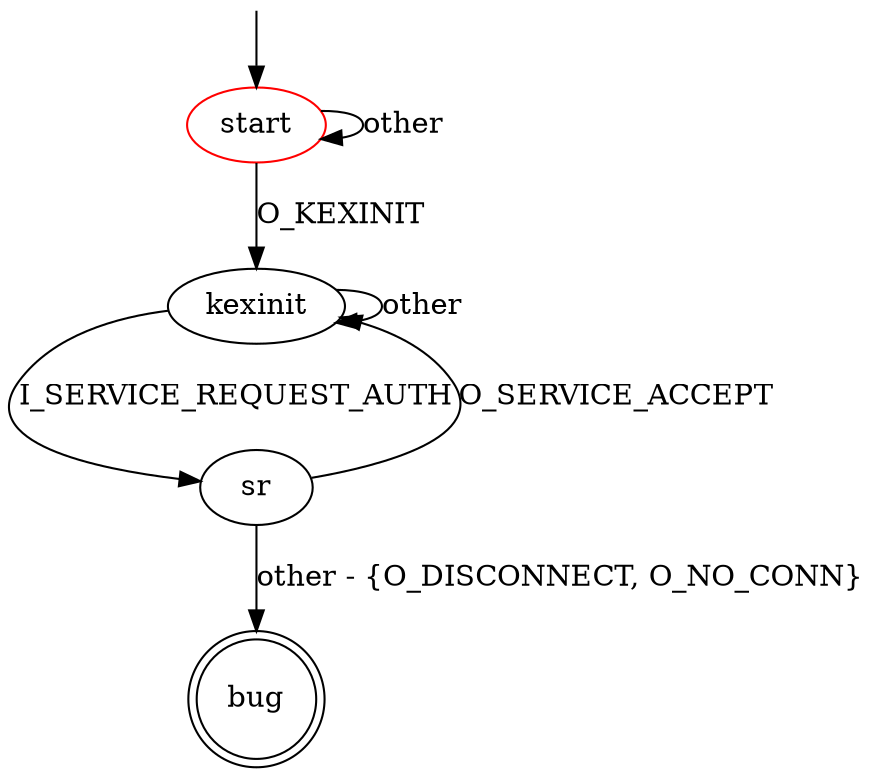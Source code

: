 digraph G {
label=""
start [color="red"]
bug [shape="doublecircle"]

start -> kexinit [label="O_KEXINIT"]
start -> start [label="other"]
kexinit -> sr [label="I_SERVICE_REQUEST_AUTH"]
kexinit -> kexinit [label="other"]
sr -> bug [label="other - {O_DISCONNECT, O_NO_CONN}"]
sr -> kexinit [label="O_SERVICE_ACCEPT"]


__start0 [label="" shape="none" width="0" height="0"];
__start0 -> start;
}
